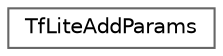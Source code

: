 digraph "Graphical Class Hierarchy"
{
 // LATEX_PDF_SIZE
  bgcolor="transparent";
  edge [fontname=Helvetica,fontsize=10,labelfontname=Helvetica,labelfontsize=10];
  node [fontname=Helvetica,fontsize=10,shape=box,height=0.2,width=0.4];
  rankdir="LR";
  Node0 [id="Node000000",label="TfLiteAddParams",height=0.2,width=0.4,color="grey40", fillcolor="white", style="filled",URL="$struct_tf_lite_add_params.html",tooltip=" "];
}
